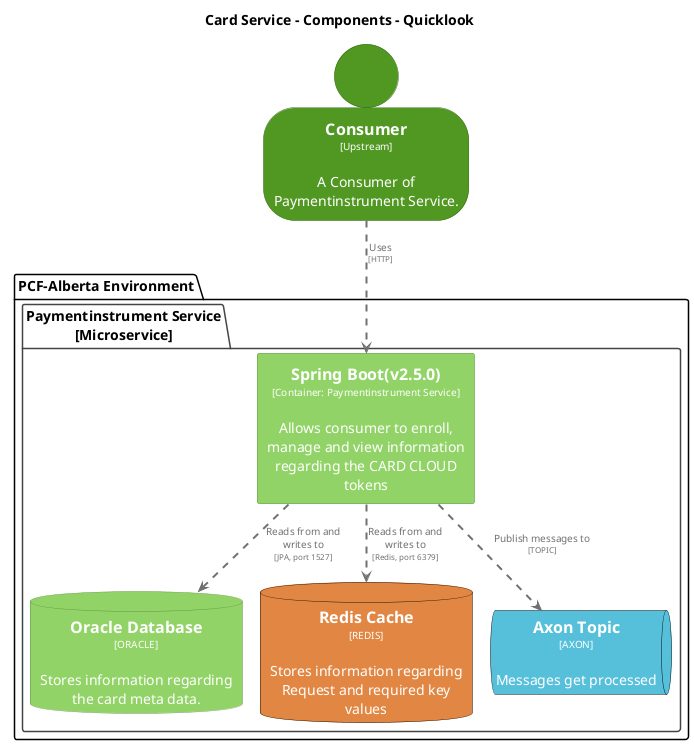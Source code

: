 @startuml
!pragma layout smetana
title Card Service - Components - Quicklook

top to bottom direction

skinparam {
  shadowing false
  arrowFontSize 10
  defaultTextAlignment center
  wrapWidth 200
  maxMessageSize 100
  PackageBorderColor<<group>> #cccccc
  PackageFontColor<<group>> #cccccc
}

hide stereotype

skinparam database<<SoftwareSystem.RelationalDatabase>> {
  BackgroundColor #91d366
  FontColor #ffffff
  BorderColor #659347
}
skinparam database<<SoftwareSystem.CacheDatabase>> {
  BackgroundColor #e28743
  FontColor #ffffff
  BorderColor #21130d
}
skinparam queue<<SoftwareSystem.AxonTopic>> {
  BackgroundColor #56c0da
  FontColor #ffffff
  BorderColor #060b0f
}
skinparam person<<User>> {
  BackgroundColor #519823
  FontColor #ffffff
  BorderColor #386a18
}
skinparam rectangle<<SoftwareSystem.WebApplication>> {
  BackgroundColor #91d366
  FontColor #ffffff
  BorderColor #659347
}

person "==Consumer\n<size:10>[Upstream]</size>\n\nA Consumer of Paymentinstrument Service." <<User>> as User

package "PCF-Alberta Environment" {
  folder "Paymentinstrument Service\n[Microservice]" <<SoftwareSystem>> {
    skinparam PackageBorderColor<<SoftwareSystem>> #444444
    skinparam PackageFontColor<<SoftwareSystem>> #444444

    rectangle "==Spring Boot(v2.5.0)\n<size:10>[Container: Paymentinstrument Service]</size>\n\nAllows consumer to enroll, manage and view information regarding the CARD CLOUD tokens" <<SoftwareSystem.WebApplication>> as SoftwareSystem.WebApplication

    database "==Oracle Database\n<size:10>[ORACLE]</size>\n\nStores information regarding the card meta data." <<SoftwareSystem.RelationalDatabase>> as SoftwareSystem.RelationalDatabase
    database "==Redis Cache\n<size:10>[REDIS]</size>\n\nStores information regarding Request and required key values" <<SoftwareSystem.CacheDatabase>> as SoftwareSystem.CacheDatabase
    queue "==Axon Topic\n<size:10>[AXON]</size>\n\nMessages get processed" <<SoftwareSystem.AxonTopic>> as SoftwareSystem.AxonTopic
  }
}

User .[#707070,thickness=2].> SoftwareSystem.WebApplication : "<color:#707070>Uses\n<color:#707070><size:8>[HTTP]</size>"
SoftwareSystem.WebApplication .[#707070,thickness=2].> SoftwareSystem.RelationalDatabase : "<color:#707070>Reads from and writes to\n<color:#707070><size:8>[JPA, port 1527]</size>"
SoftwareSystem.WebApplication .[#707070,thickness=2].> SoftwareSystem.CacheDatabase : "<color:#707070>Reads from and writes to\n<color:#707070><size:8>[Redis, port 6379]</size>"
SoftwareSystem.WebApplication .[#707070,thickness=2].> SoftwareSystem.AxonTopic : "<color:#707070>Publish messages to\n<color:#707070><size:8>[TOPIC]</size>"

@enduml